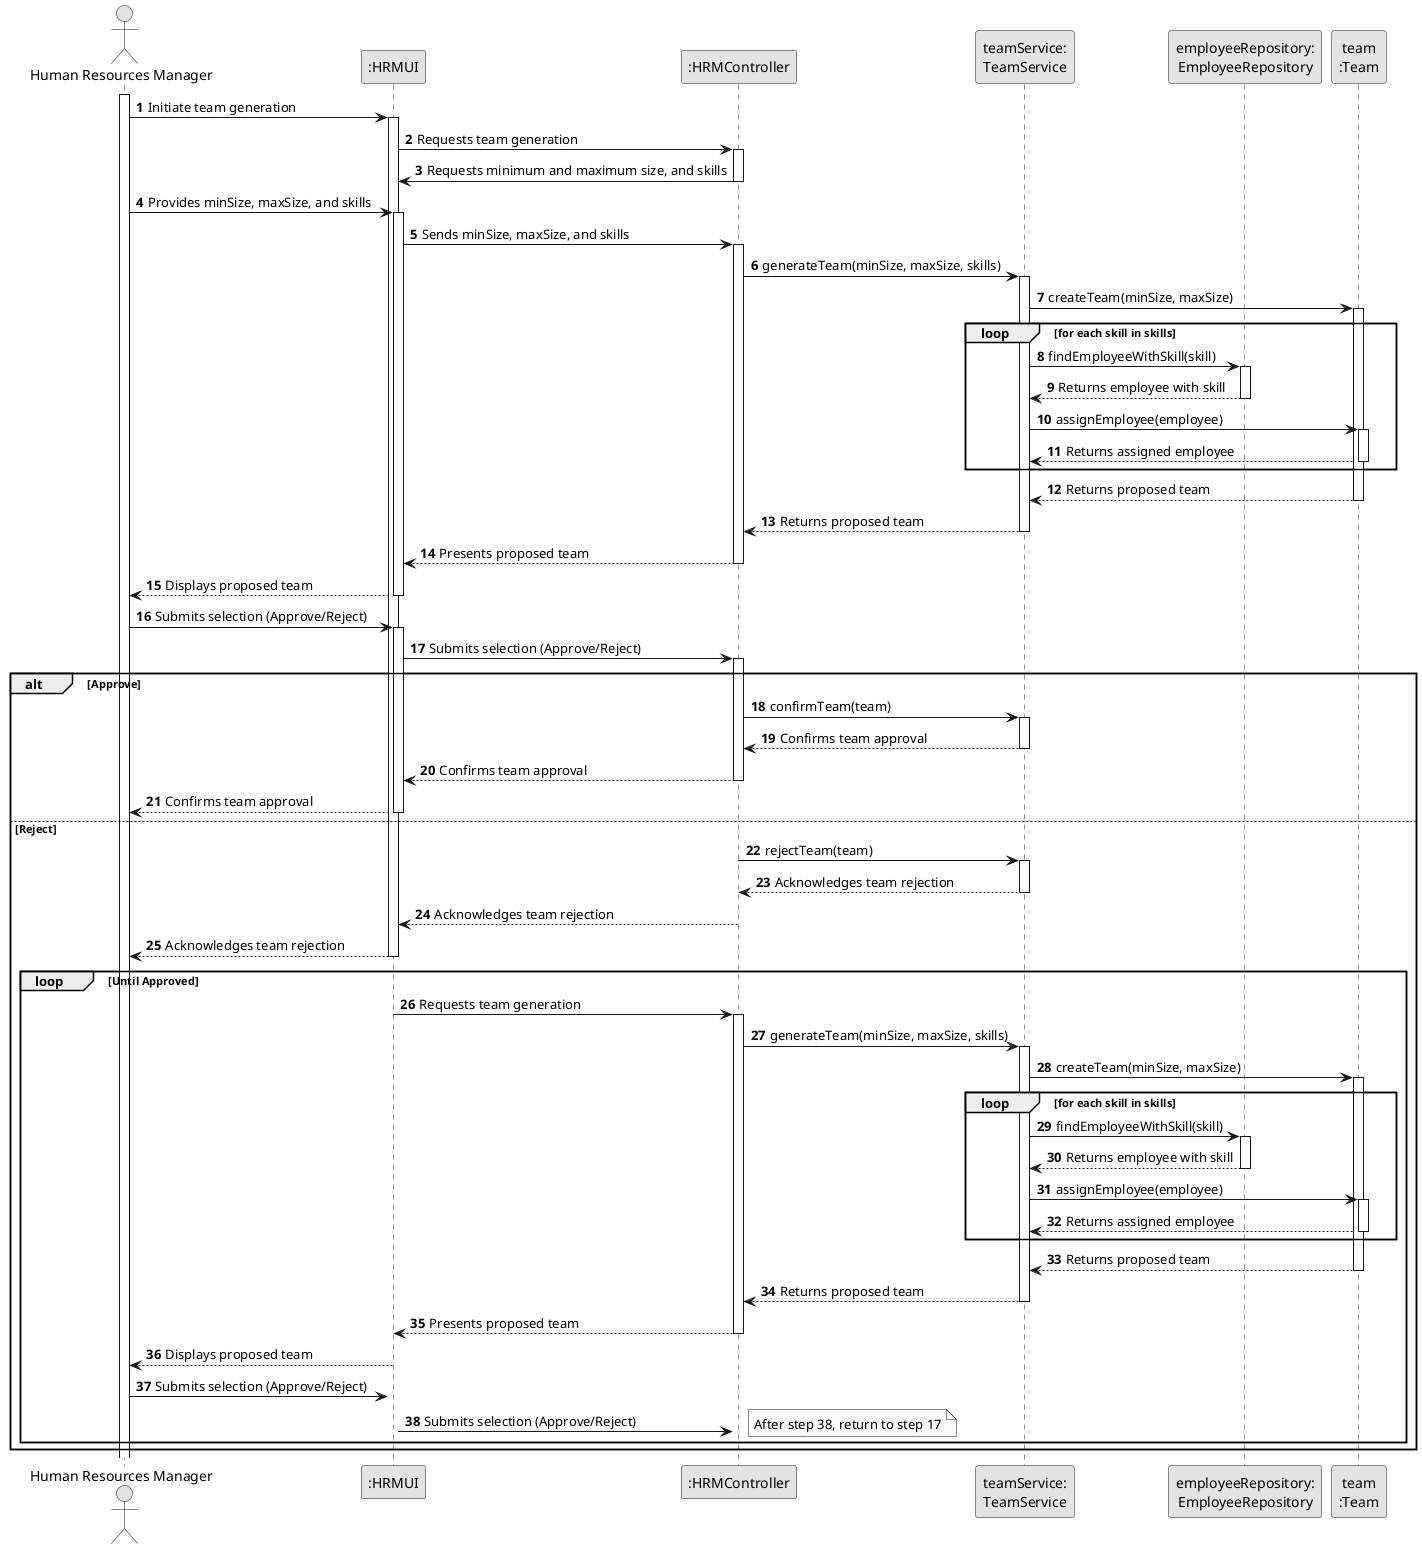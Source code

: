 @startuml
skinparam monochrome true
skinparam packageStyle rectangle
skinparam shadowing false

autonumber

actor "Human Resources Manager" as HRM
participant ":HRMUI" as HRMUI
participant ":HRMController" as HRMController
participant "teamService:\nTeamService" as TeamService
participant "employeeRepository:\nEmployeeRepository" as EmployeeRepository
participant "team\n:Team" as Team

activate HRM

HRM -> HRMUI : Initiate team generation
activate HRMUI

HRMUI -> HRMController : Requests team generation
activate HRMController

HRMController -> HRMUI : Requests minimum and maximum size, and skills
deactivate HRMController

HRM -> HRMUI : Provides minSize, maxSize, and skills
activate HRMUI

HRMUI -> HRMController : Sends minSize, maxSize, and skills
activate HRMController

HRMController -> TeamService : generateTeam(minSize, maxSize, skills)
activate TeamService

TeamService -> Team : createTeam(minSize, maxSize)
activate Team

loop for each skill in skills
    TeamService -> EmployeeRepository : findEmployeeWithSkill(skill)
    activate EmployeeRepository

    EmployeeRepository --> TeamService : Returns employee with skill
    deactivate EmployeeRepository

    TeamService -> Team : assignEmployee(employee)
    activate Team

    Team --> TeamService : Returns assigned employee
    deactivate Team
end

Team --> TeamService : Returns proposed team
deactivate Team

TeamService --> HRMController : Returns proposed team
deactivate TeamService

HRMController --> HRMUI : Presents proposed team
deactivate HRMController

HRMUI --> HRM : Displays proposed team
deactivate HRMUI

HRM -> HRMUI : Submits selection (Approve/Reject)
activate HRMUI

HRMUI -> HRMController : Submits selection (Approve/Reject)
activate HRMController

alt Approve
    HRMController -> TeamService : confirmTeam(team)
    activate TeamService

    TeamService --> HRMController : Confirms team approval
    deactivate TeamService

    HRMController --> HRMUI : Confirms team approval
    deactivate HRMController

    HRMUI --> HRM : Confirms team approval
    deactivate HRMUI

else Reject

    
    HRMController -> TeamService : rejectTeam(team)
    activate TeamService

    TeamService --> HRMController : Acknowledges team rejection
    deactivate TeamService

    HRMController --> HRMUI : Acknowledges team rejection
    deactivate HRMController

    HRMUI --> HRM : Acknowledges team rejection
    deactivate HRMUI

    ' Restart the loop for generating a new team
    loop Until Approved
        HRMUI -> HRMController : Requests team generation
        activate HRMController

        HRMController -> TeamService : generateTeam(minSize, maxSize, skills)
        activate TeamService

        TeamService -> Team : createTeam(minSize, maxSize)
        activate Team

        loop for each skill in skills
            TeamService -> EmployeeRepository : findEmployeeWithSkill(skill)
            activate EmployeeRepository

            EmployeeRepository --> TeamService : Returns employee with skill
            deactivate EmployeeRepository

            TeamService -> Team : assignEmployee(employee)
            activate Team

            Team --> TeamService : Returns assigned employee
            deactivate Team
        end

        Team --> TeamService : Returns proposed team
        deactivate Team

        TeamService --> HRMController : Returns proposed team
        deactivate TeamService

        HRMController --> HRMUI : Presents proposed team
        deactivate HRMController

        HRMUI --> HRM : Displays proposed team
        deactivate HRMUI

        HRM -> HRMUI : Submits selection (Approve/Reject)
        activate HRMUI

        HRMUI -> HRMController : Submits selection (Approve/Reject)
        activate HRMController

        note right: After step 38, return to step 17
    
    end loop

end loop

@enduml
